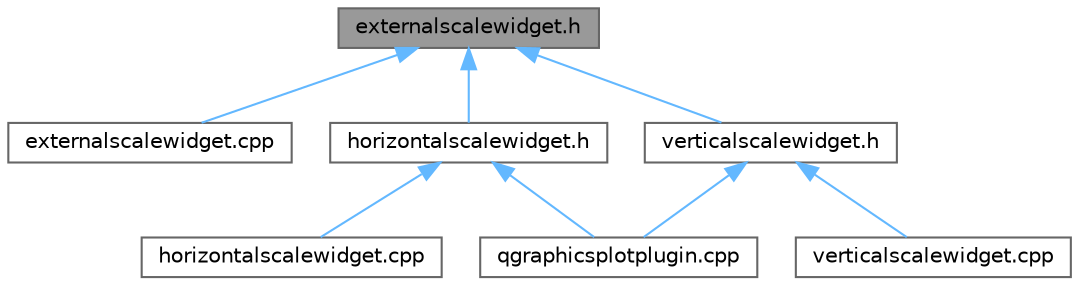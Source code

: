digraph "externalscalewidget.h"
{
 // LATEX_PDF_SIZE
  bgcolor="transparent";
  edge [fontname=Helvetica,fontsize=10,labelfontname=Helvetica,labelfontsize=10];
  node [fontname=Helvetica,fontsize=10,shape=box,height=0.2,width=0.4];
  Node1 [label="externalscalewidget.h",height=0.2,width=0.4,color="gray40", fillcolor="grey60", style="filled", fontcolor="black",tooltip=" "];
  Node1 -> Node2 [dir="back",color="steelblue1",style="solid"];
  Node2 [label="externalscalewidget.cpp",height=0.2,width=0.4,color="grey40", fillcolor="white", style="filled",URL="$externalscalewidget_8cpp.html",tooltip=" "];
  Node1 -> Node3 [dir="back",color="steelblue1",style="solid"];
  Node3 [label="horizontalscalewidget.h",height=0.2,width=0.4,color="grey40", fillcolor="white", style="filled",URL="$horizontalscalewidget_8h.html",tooltip=" "];
  Node3 -> Node4 [dir="back",color="steelblue1",style="solid"];
  Node4 [label="horizontalscalewidget.cpp",height=0.2,width=0.4,color="grey40", fillcolor="white", style="filled",URL="$horizontalscalewidget_8cpp.html",tooltip=" "];
  Node3 -> Node5 [dir="back",color="steelblue1",style="solid"];
  Node5 [label="qgraphicsplotplugin.cpp",height=0.2,width=0.4,color="grey40", fillcolor="white", style="filled",URL="$qgraphicsplotplugin_8cpp.html",tooltip=" "];
  Node1 -> Node6 [dir="back",color="steelblue1",style="solid"];
  Node6 [label="verticalscalewidget.h",height=0.2,width=0.4,color="grey40", fillcolor="white", style="filled",URL="$verticalscalewidget_8h.html",tooltip=" "];
  Node6 -> Node5 [dir="back",color="steelblue1",style="solid"];
  Node6 -> Node7 [dir="back",color="steelblue1",style="solid"];
  Node7 [label="verticalscalewidget.cpp",height=0.2,width=0.4,color="grey40", fillcolor="white", style="filled",URL="$verticalscalewidget_8cpp.html",tooltip=" "];
}

